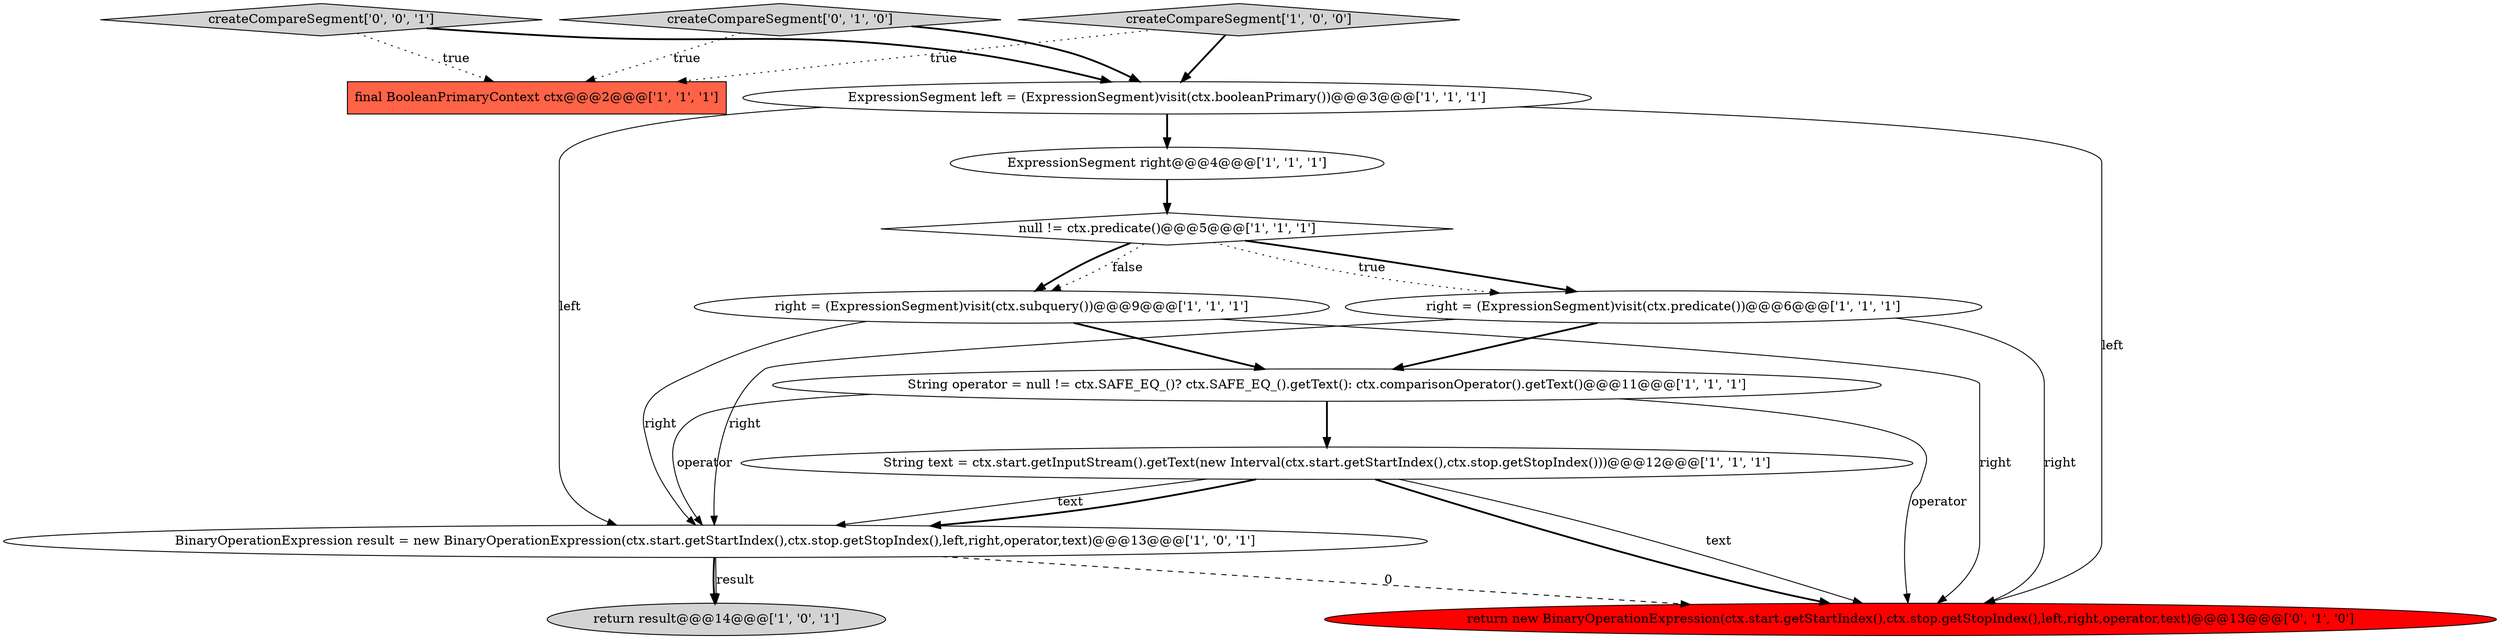 digraph {
10 [style = filled, label = "right = (ExpressionSegment)visit(ctx.subquery())@@@9@@@['1', '1', '1']", fillcolor = white, shape = ellipse image = "AAA0AAABBB1BBB"];
13 [style = filled, label = "createCompareSegment['0', '0', '1']", fillcolor = lightgray, shape = diamond image = "AAA0AAABBB3BBB"];
7 [style = filled, label = "createCompareSegment['1', '0', '0']", fillcolor = lightgray, shape = diamond image = "AAA0AAABBB1BBB"];
0 [style = filled, label = "right = (ExpressionSegment)visit(ctx.predicate())@@@6@@@['1', '1', '1']", fillcolor = white, shape = ellipse image = "AAA0AAABBB1BBB"];
3 [style = filled, label = "ExpressionSegment right@@@4@@@['1', '1', '1']", fillcolor = white, shape = ellipse image = "AAA0AAABBB1BBB"];
12 [style = filled, label = "createCompareSegment['0', '1', '0']", fillcolor = lightgray, shape = diamond image = "AAA0AAABBB2BBB"];
4 [style = filled, label = "BinaryOperationExpression result = new BinaryOperationExpression(ctx.start.getStartIndex(),ctx.stop.getStopIndex(),left,right,operator,text)@@@13@@@['1', '0', '1']", fillcolor = white, shape = ellipse image = "AAA0AAABBB1BBB"];
9 [style = filled, label = "null != ctx.predicate()@@@5@@@['1', '1', '1']", fillcolor = white, shape = diamond image = "AAA0AAABBB1BBB"];
8 [style = filled, label = "ExpressionSegment left = (ExpressionSegment)visit(ctx.booleanPrimary())@@@3@@@['1', '1', '1']", fillcolor = white, shape = ellipse image = "AAA0AAABBB1BBB"];
2 [style = filled, label = "final BooleanPrimaryContext ctx@@@2@@@['1', '1', '1']", fillcolor = tomato, shape = box image = "AAA0AAABBB1BBB"];
5 [style = filled, label = "return result@@@14@@@['1', '0', '1']", fillcolor = lightgray, shape = ellipse image = "AAA0AAABBB1BBB"];
1 [style = filled, label = "String operator = null != ctx.SAFE_EQ_()? ctx.SAFE_EQ_().getText(): ctx.comparisonOperator().getText()@@@11@@@['1', '1', '1']", fillcolor = white, shape = ellipse image = "AAA0AAABBB1BBB"];
6 [style = filled, label = "String text = ctx.start.getInputStream().getText(new Interval(ctx.start.getStartIndex(),ctx.stop.getStopIndex()))@@@12@@@['1', '1', '1']", fillcolor = white, shape = ellipse image = "AAA0AAABBB1BBB"];
11 [style = filled, label = "return new BinaryOperationExpression(ctx.start.getStartIndex(),ctx.stop.getStopIndex(),left,right,operator,text)@@@13@@@['0', '1', '0']", fillcolor = red, shape = ellipse image = "AAA1AAABBB2BBB"];
7->2 [style = dotted, label="true"];
0->4 [style = solid, label="right"];
9->0 [style = dotted, label="true"];
9->0 [style = bold, label=""];
6->4 [style = solid, label="text"];
8->3 [style = bold, label=""];
12->2 [style = dotted, label="true"];
10->4 [style = solid, label="right"];
9->10 [style = bold, label=""];
7->8 [style = bold, label=""];
3->9 [style = bold, label=""];
13->2 [style = dotted, label="true"];
1->4 [style = solid, label="operator"];
6->4 [style = bold, label=""];
1->6 [style = bold, label=""];
4->5 [style = solid, label="result"];
12->8 [style = bold, label=""];
0->1 [style = bold, label=""];
8->4 [style = solid, label="left"];
6->11 [style = bold, label=""];
0->11 [style = solid, label="right"];
8->11 [style = solid, label="left"];
1->11 [style = solid, label="operator"];
10->11 [style = solid, label="right"];
4->11 [style = dashed, label="0"];
13->8 [style = bold, label=""];
10->1 [style = bold, label=""];
6->11 [style = solid, label="text"];
9->10 [style = dotted, label="false"];
4->5 [style = bold, label=""];
}
